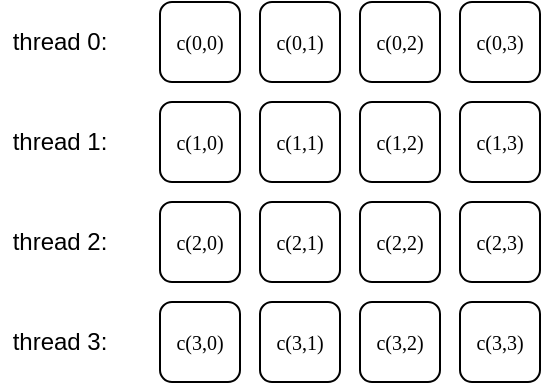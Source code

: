 <mxfile version="24.7.17">
  <diagram name="Pagina-1" id="SofPGXVcj-M3eag-6TcZ">
    <mxGraphModel dx="676" dy="391" grid="1" gridSize="10" guides="1" tooltips="1" connect="1" arrows="1" fold="1" page="1" pageScale="1" pageWidth="827" pageHeight="1169" math="0" shadow="0">
      <root>
        <mxCell id="0" />
        <mxCell id="1" parent="0" />
        <mxCell id="FKRxQzIX6izHevNvm9k6-1" value="thread 0:" style="text;html=1;align=center;verticalAlign=middle;whiteSpace=wrap;rounded=0;" parent="1" vertex="1">
          <mxGeometry x="400" y="320" width="60" height="40" as="geometry" />
        </mxCell>
        <mxCell id="FKRxQzIX6izHevNvm9k6-2" value="thread 1:" style="text;html=1;align=center;verticalAlign=middle;whiteSpace=wrap;rounded=0;" parent="1" vertex="1">
          <mxGeometry x="400" y="370" width="60" height="40" as="geometry" />
        </mxCell>
        <mxCell id="FKRxQzIX6izHevNvm9k6-3" value="thread 2:" style="text;html=1;align=center;verticalAlign=middle;whiteSpace=wrap;rounded=0;" parent="1" vertex="1">
          <mxGeometry x="400" y="420" width="60" height="40" as="geometry" />
        </mxCell>
        <mxCell id="FKRxQzIX6izHevNvm9k6-4" value="thread 3:" style="text;html=1;align=center;verticalAlign=middle;whiteSpace=wrap;rounded=0;" parent="1" vertex="1">
          <mxGeometry x="400" y="470" width="60" height="40" as="geometry" />
        </mxCell>
        <mxCell id="FKRxQzIX6izHevNvm9k6-6" value="c(0,0)" style="rounded=1;whiteSpace=wrap;html=1;fillColor=none;fontFamily=Lucida Console;fontSize=10;" parent="1" vertex="1">
          <mxGeometry x="480" y="320" width="40" height="40" as="geometry" />
        </mxCell>
        <mxCell id="FKRxQzIX6izHevNvm9k6-7" value="&lt;span style=&quot;font-family: &amp;quot;Lucida Console&amp;quot;; font-size: 10px;&quot;&gt;c(0,1)&lt;/span&gt;" style="rounded=1;whiteSpace=wrap;html=1;fillColor=none;" parent="1" vertex="1">
          <mxGeometry x="530" y="320" width="40" height="40" as="geometry" />
        </mxCell>
        <mxCell id="FKRxQzIX6izHevNvm9k6-8" value="&lt;span style=&quot;font-family: &amp;quot;Lucida Console&amp;quot;; font-size: 10px;&quot;&gt;c(0,2)&lt;/span&gt;" style="rounded=1;whiteSpace=wrap;html=1;fillColor=none;" parent="1" vertex="1">
          <mxGeometry x="580" y="320" width="40" height="40" as="geometry" />
        </mxCell>
        <mxCell id="FKRxQzIX6izHevNvm9k6-9" value="&lt;span style=&quot;font-family: &amp;quot;Lucida Console&amp;quot;; font-size: 10px;&quot;&gt;c(0,3)&lt;/span&gt;" style="rounded=1;whiteSpace=wrap;html=1;fillColor=none;" parent="1" vertex="1">
          <mxGeometry x="630" y="320" width="40" height="40" as="geometry" />
        </mxCell>
        <mxCell id="FKRxQzIX6izHevNvm9k6-11" value="c(1,0)" style="rounded=1;whiteSpace=wrap;html=1;fillColor=none;fontFamily=Lucida Console;fontSize=10;" parent="1" vertex="1">
          <mxGeometry x="480" y="370" width="40" height="40" as="geometry" />
        </mxCell>
        <mxCell id="FKRxQzIX6izHevNvm9k6-12" value="&lt;span style=&quot;font-family: &amp;quot;Lucida Console&amp;quot;; font-size: 10px;&quot;&gt;c(1,1)&lt;/span&gt;" style="rounded=1;whiteSpace=wrap;html=1;fillColor=none;" parent="1" vertex="1">
          <mxGeometry x="530" y="370" width="40" height="40" as="geometry" />
        </mxCell>
        <mxCell id="FKRxQzIX6izHevNvm9k6-13" value="&lt;span style=&quot;font-family: &amp;quot;Lucida Console&amp;quot;; font-size: 10px;&quot;&gt;c(1,2)&lt;/span&gt;" style="rounded=1;whiteSpace=wrap;html=1;fillColor=none;" parent="1" vertex="1">
          <mxGeometry x="580" y="370" width="40" height="40" as="geometry" />
        </mxCell>
        <mxCell id="FKRxQzIX6izHevNvm9k6-14" value="&lt;span style=&quot;font-family: &amp;quot;Lucida Console&amp;quot;; font-size: 10px;&quot;&gt;c(1,3)&lt;/span&gt;" style="rounded=1;whiteSpace=wrap;html=1;fillColor=none;" parent="1" vertex="1">
          <mxGeometry x="630" y="370" width="40" height="40" as="geometry" />
        </mxCell>
        <mxCell id="FKRxQzIX6izHevNvm9k6-15" value="c(2,0)" style="rounded=1;whiteSpace=wrap;html=1;fillColor=none;fontFamily=Lucida Console;fontSize=10;" parent="1" vertex="1">
          <mxGeometry x="480" y="420" width="40" height="40" as="geometry" />
        </mxCell>
        <mxCell id="FKRxQzIX6izHevNvm9k6-16" value="&lt;span style=&quot;font-family: &amp;quot;Lucida Console&amp;quot;; font-size: 10px;&quot;&gt;c(2,1)&lt;/span&gt;" style="rounded=1;whiteSpace=wrap;html=1;fillColor=none;" parent="1" vertex="1">
          <mxGeometry x="530" y="420" width="40" height="40" as="geometry" />
        </mxCell>
        <mxCell id="FKRxQzIX6izHevNvm9k6-17" value="&lt;span style=&quot;font-family: &amp;quot;Lucida Console&amp;quot;; font-size: 10px;&quot;&gt;c(2,2)&lt;/span&gt;" style="rounded=1;whiteSpace=wrap;html=1;fillColor=none;" parent="1" vertex="1">
          <mxGeometry x="580" y="420" width="40" height="40" as="geometry" />
        </mxCell>
        <mxCell id="FKRxQzIX6izHevNvm9k6-18" value="&lt;span style=&quot;font-family: &amp;quot;Lucida Console&amp;quot;; font-size: 10px;&quot;&gt;c(2,3)&lt;/span&gt;" style="rounded=1;whiteSpace=wrap;html=1;fillColor=none;" parent="1" vertex="1">
          <mxGeometry x="630" y="420" width="40" height="40" as="geometry" />
        </mxCell>
        <mxCell id="FKRxQzIX6izHevNvm9k6-19" value="c(3,0)" style="rounded=1;whiteSpace=wrap;html=1;fillColor=none;fontFamily=Lucida Console;fontSize=10;" parent="1" vertex="1">
          <mxGeometry x="480" y="470" width="40" height="40" as="geometry" />
        </mxCell>
        <mxCell id="FKRxQzIX6izHevNvm9k6-20" value="&lt;span style=&quot;font-family: &amp;quot;Lucida Console&amp;quot;; font-size: 10px;&quot;&gt;c(3,1)&lt;/span&gt;" style="rounded=1;whiteSpace=wrap;html=1;fillColor=none;" parent="1" vertex="1">
          <mxGeometry x="530" y="470" width="40" height="40" as="geometry" />
        </mxCell>
        <mxCell id="FKRxQzIX6izHevNvm9k6-21" value="&lt;span style=&quot;font-family: &amp;quot;Lucida Console&amp;quot;; font-size: 10px;&quot;&gt;c(3,2)&lt;/span&gt;" style="rounded=1;whiteSpace=wrap;html=1;fillColor=none;" parent="1" vertex="1">
          <mxGeometry x="580" y="470" width="40" height="40" as="geometry" />
        </mxCell>
        <mxCell id="FKRxQzIX6izHevNvm9k6-22" value="&lt;span style=&quot;font-family: &amp;quot;Lucida Console&amp;quot;; font-size: 10px;&quot;&gt;c(3,3)&lt;/span&gt;" style="rounded=1;whiteSpace=wrap;html=1;fillColor=none;" parent="1" vertex="1">
          <mxGeometry x="630" y="470" width="40" height="40" as="geometry" />
        </mxCell>
      </root>
    </mxGraphModel>
  </diagram>
</mxfile>
